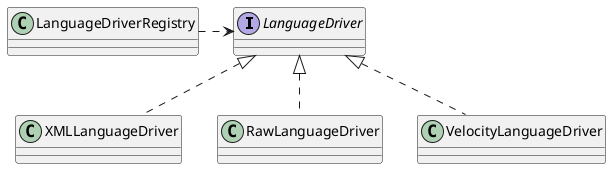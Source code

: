 @startuml
interface LanguageDriver
class XMLLanguageDriver
class RawLanguageDriver
class VelocityLanguageDriver
class LanguageDriverRegistry

LanguageDriver <|.. XMLLanguageDriver
LanguageDriver <|.. RawLanguageDriver
LanguageDriver <|.. VelocityLanguageDriver
LanguageDriverRegistry .> LanguageDriver
@enduml